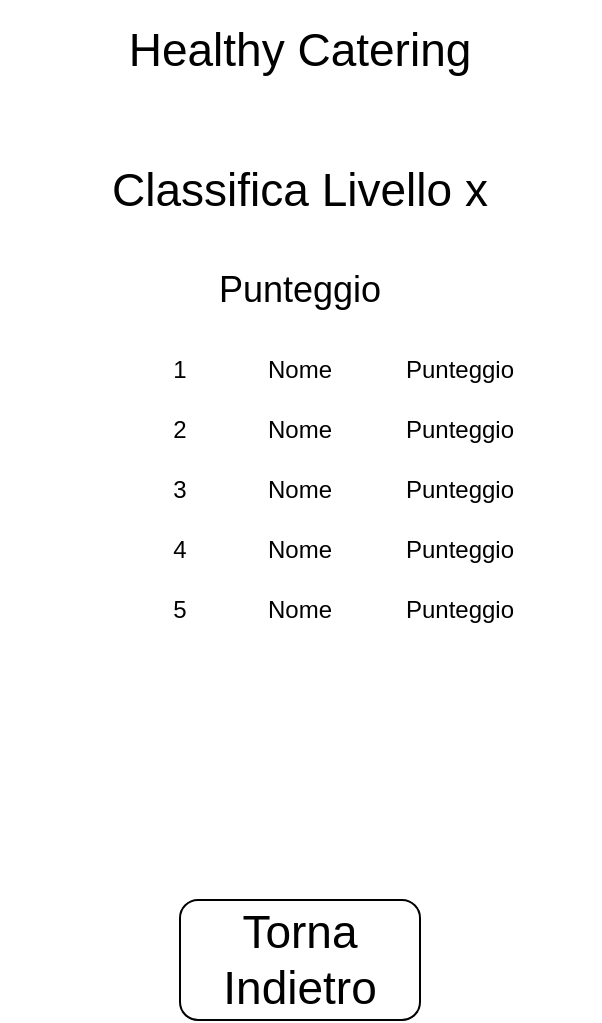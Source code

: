 <mxfile version="17.5.1" type="device"><diagram id="u2xqNWCcZT6Zx0NnnoJK" name="Page-1"><mxGraphModel dx="460" dy="756" grid="1" gridSize="10" guides="1" tooltips="1" connect="1" arrows="1" fold="1" page="1" pageScale="1" pageWidth="827" pageHeight="1169" math="0" shadow="0"><root><mxCell id="0"/><mxCell id="1" parent="0"/><mxCell id="-qWk9D2lYr1B211Cd-G_-7" value="&lt;font style=&quot;font-size: 23px&quot;&gt;Healthy Catering&lt;/font&gt;" style="text;html=1;strokeColor=none;fillColor=none;align=center;verticalAlign=middle;whiteSpace=wrap;rounded=0;" parent="1" vertex="1"><mxGeometry x="110" y="40" width="300" height="50" as="geometry"/></mxCell><mxCell id="-qWk9D2lYr1B211Cd-G_-8" value="Classifica Livello x" style="text;html=1;strokeColor=none;fillColor=none;align=center;verticalAlign=middle;whiteSpace=wrap;rounded=0;fontSize=23;" parent="1" vertex="1"><mxGeometry x="160" y="120" width="200" height="30" as="geometry"/></mxCell><mxCell id="yhYoWKQ9h_qxZHvAiLxo-3" value="Punteggio" style="text;html=1;strokeColor=none;fillColor=none;align=center;verticalAlign=middle;whiteSpace=wrap;rounded=0;fontSize=18;" parent="1" vertex="1"><mxGeometry x="210" y="170" width="100" height="30" as="geometry"/></mxCell><mxCell id="yhYoWKQ9h_qxZHvAiLxo-5" value="Nome" style="text;html=1;strokeColor=none;fillColor=none;align=center;verticalAlign=middle;whiteSpace=wrap;rounded=0;" parent="1" vertex="1"><mxGeometry x="230" y="210" width="60" height="30" as="geometry"/></mxCell><mxCell id="yhYoWKQ9h_qxZHvAiLxo-6" value="Punteggio" style="text;html=1;strokeColor=none;fillColor=none;align=center;verticalAlign=middle;whiteSpace=wrap;rounded=0;" parent="1" vertex="1"><mxGeometry x="290" y="210" width="100" height="30" as="geometry"/></mxCell><mxCell id="yhYoWKQ9h_qxZHvAiLxo-7" value="&lt;font style=&quot;font-size: 23px&quot;&gt;Torna Indietro&lt;/font&gt;" style="rounded=1;whiteSpace=wrap;html=1;" parent="1" vertex="1"><mxGeometry x="200" y="490" width="120" height="60" as="geometry"/></mxCell><mxCell id="yhYoWKQ9h_qxZHvAiLxo-8" value="1" style="text;html=1;strokeColor=none;fillColor=none;align=center;verticalAlign=middle;whiteSpace=wrap;rounded=0;" parent="1" vertex="1"><mxGeometry x="170" y="210" width="60" height="30" as="geometry"/></mxCell><mxCell id="yhYoWKQ9h_qxZHvAiLxo-9" value="2" style="text;html=1;strokeColor=none;fillColor=none;align=center;verticalAlign=middle;whiteSpace=wrap;rounded=0;" parent="1" vertex="1"><mxGeometry x="170" y="240" width="60" height="30" as="geometry"/></mxCell><mxCell id="yhYoWKQ9h_qxZHvAiLxo-10" value="3" style="text;html=1;strokeColor=none;fillColor=none;align=center;verticalAlign=middle;whiteSpace=wrap;rounded=0;" parent="1" vertex="1"><mxGeometry x="170" y="270" width="60" height="30" as="geometry"/></mxCell><mxCell id="yhYoWKQ9h_qxZHvAiLxo-11" value="4" style="text;html=1;strokeColor=none;fillColor=none;align=center;verticalAlign=middle;whiteSpace=wrap;rounded=0;" parent="1" vertex="1"><mxGeometry x="170" y="300" width="60" height="30" as="geometry"/></mxCell><mxCell id="yhYoWKQ9h_qxZHvAiLxo-12" value="5" style="text;html=1;strokeColor=none;fillColor=none;align=center;verticalAlign=middle;whiteSpace=wrap;rounded=0;" parent="1" vertex="1"><mxGeometry x="170" y="330" width="60" height="30" as="geometry"/></mxCell><mxCell id="yhYoWKQ9h_qxZHvAiLxo-13" value="Nome" style="text;html=1;strokeColor=none;fillColor=none;align=center;verticalAlign=middle;whiteSpace=wrap;rounded=0;" parent="1" vertex="1"><mxGeometry x="230" y="240" width="60" height="30" as="geometry"/></mxCell><mxCell id="yhYoWKQ9h_qxZHvAiLxo-14" value="Punteggio" style="text;html=1;strokeColor=none;fillColor=none;align=center;verticalAlign=middle;whiteSpace=wrap;rounded=0;" parent="1" vertex="1"><mxGeometry x="290" y="240" width="100" height="30" as="geometry"/></mxCell><mxCell id="yhYoWKQ9h_qxZHvAiLxo-15" value="Nome" style="text;html=1;strokeColor=none;fillColor=none;align=center;verticalAlign=middle;whiteSpace=wrap;rounded=0;" parent="1" vertex="1"><mxGeometry x="230" y="270" width="60" height="30" as="geometry"/></mxCell><mxCell id="yhYoWKQ9h_qxZHvAiLxo-16" value="Punteggio" style="text;html=1;strokeColor=none;fillColor=none;align=center;verticalAlign=middle;whiteSpace=wrap;rounded=0;" parent="1" vertex="1"><mxGeometry x="290" y="270" width="100" height="30" as="geometry"/></mxCell><mxCell id="yhYoWKQ9h_qxZHvAiLxo-17" value="Nome" style="text;html=1;strokeColor=none;fillColor=none;align=center;verticalAlign=middle;whiteSpace=wrap;rounded=0;" parent="1" vertex="1"><mxGeometry x="230" y="300" width="60" height="30" as="geometry"/></mxCell><mxCell id="yhYoWKQ9h_qxZHvAiLxo-18" value="Punteggio" style="text;html=1;strokeColor=none;fillColor=none;align=center;verticalAlign=middle;whiteSpace=wrap;rounded=0;" parent="1" vertex="1"><mxGeometry x="290" y="300" width="100" height="30" as="geometry"/></mxCell><mxCell id="yhYoWKQ9h_qxZHvAiLxo-19" value="Nome" style="text;html=1;strokeColor=none;fillColor=none;align=center;verticalAlign=middle;whiteSpace=wrap;rounded=0;" parent="1" vertex="1"><mxGeometry x="230" y="330" width="60" height="30" as="geometry"/></mxCell><mxCell id="yhYoWKQ9h_qxZHvAiLxo-20" value="Punteggio" style="text;html=1;strokeColor=none;fillColor=none;align=center;verticalAlign=middle;whiteSpace=wrap;rounded=0;" parent="1" vertex="1"><mxGeometry x="290" y="330" width="100" height="30" as="geometry"/></mxCell></root></mxGraphModel></diagram></mxfile>